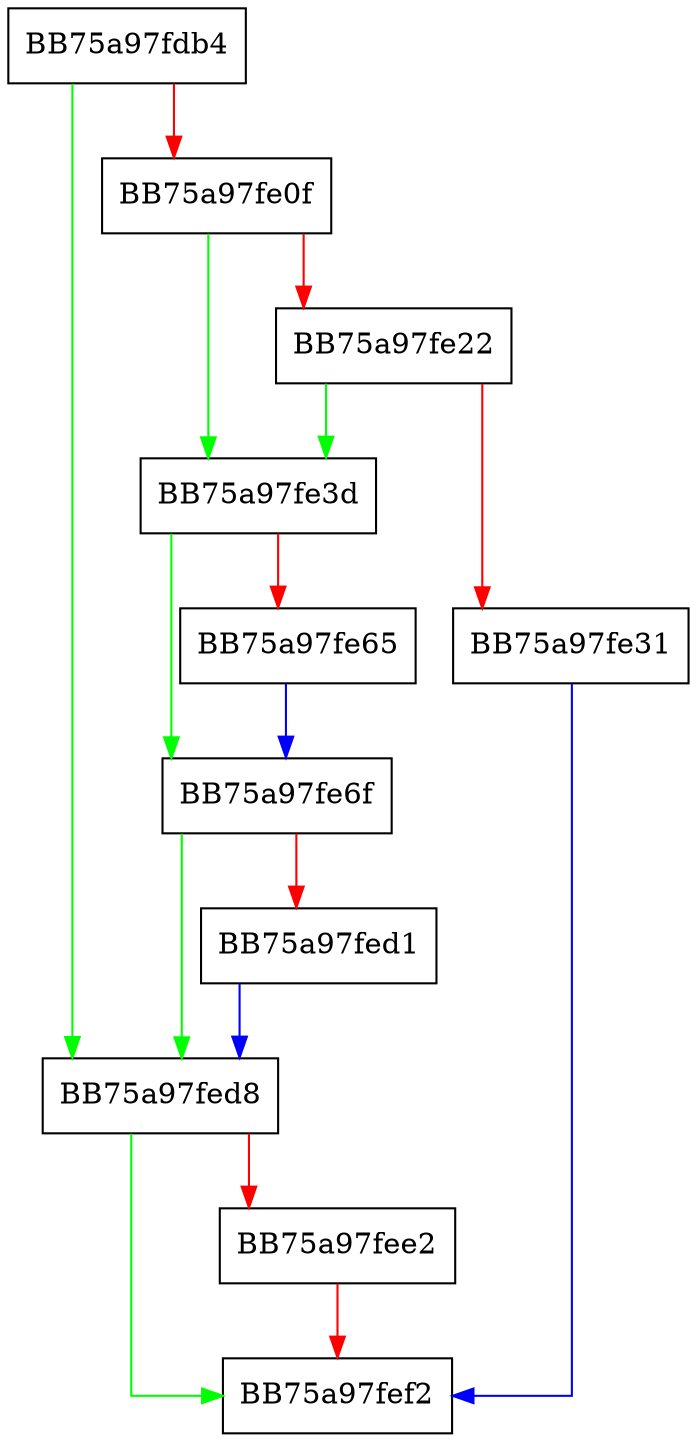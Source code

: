 digraph allocate {
  node [shape="box"];
  graph [splines=ortho];
  BB75a97fdb4 -> BB75a97fed8 [color="green"];
  BB75a97fdb4 -> BB75a97fe0f [color="red"];
  BB75a97fe0f -> BB75a97fe3d [color="green"];
  BB75a97fe0f -> BB75a97fe22 [color="red"];
  BB75a97fe22 -> BB75a97fe3d [color="green"];
  BB75a97fe22 -> BB75a97fe31 [color="red"];
  BB75a97fe31 -> BB75a97fef2 [color="blue"];
  BB75a97fe3d -> BB75a97fe6f [color="green"];
  BB75a97fe3d -> BB75a97fe65 [color="red"];
  BB75a97fe65 -> BB75a97fe6f [color="blue"];
  BB75a97fe6f -> BB75a97fed8 [color="green"];
  BB75a97fe6f -> BB75a97fed1 [color="red"];
  BB75a97fed1 -> BB75a97fed8 [color="blue"];
  BB75a97fed8 -> BB75a97fef2 [color="green"];
  BB75a97fed8 -> BB75a97fee2 [color="red"];
  BB75a97fee2 -> BB75a97fef2 [color="red"];
}